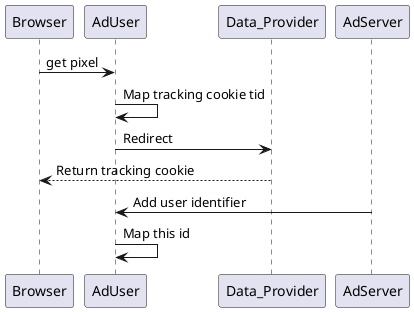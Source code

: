 @startuml
Browser -> AdUser: get pixel
AdUser -> AdUser: Map tracking cookie tid
AdUser -> Data_Provider: Redirect
Browser <-- Data_Provider: Return tracking cookie
AdServer -> AdUser: Add user identifier
AdUser -> AdUser: Map this id
@enduml